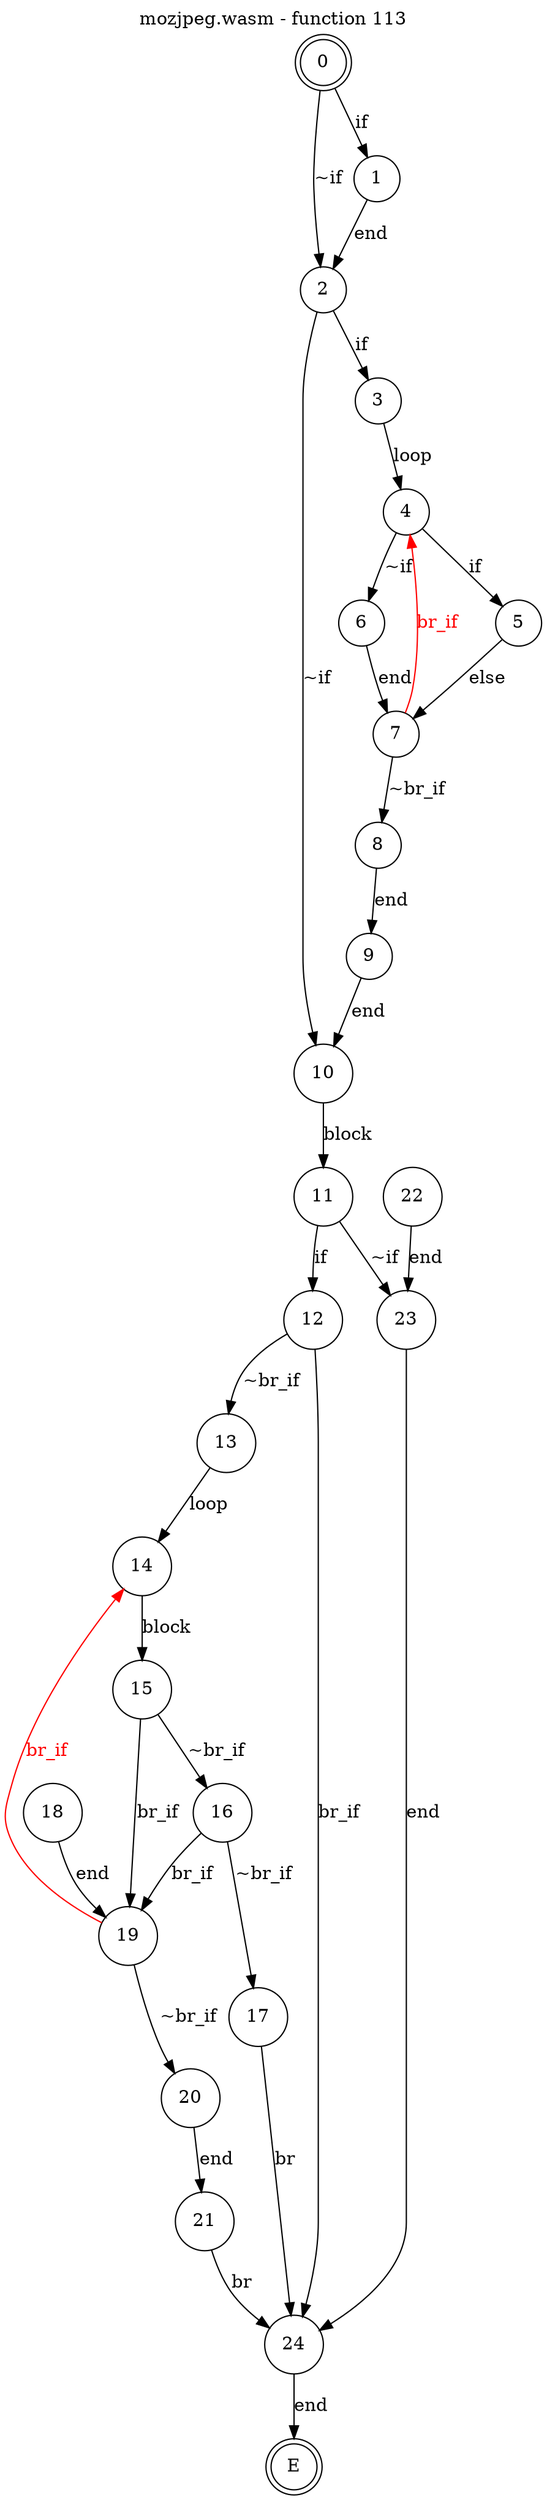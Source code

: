 digraph finite_state_machine {
    label = "mozjpeg.wasm - function 113"
    labelloc =  t
    labelfontsize = 16
    labelfontcolor = black
    labelfontname = "Helvetica"
    node [shape = doublecircle]; 0 E ;
    node [shape = circle];
    0 -> 1[label="if"];
    0 -> 2[label="~if"];
    1 -> 2[label="end"];
    2 -> 3[label="if"];
    2 -> 10[label="~if"];
    3 -> 4[label="loop"];
    4 -> 5[label="if"];
    4 -> 6[label="~if"];
    5 -> 7[label="else"];
    6 -> 7[label="end"];
    7 -> 8[label="~br_if"];
    7 -> 4[color="red" fontcolor="red" label="br_if"];
    8 -> 9[label="end"];
    9 -> 10[label="end"];
    10 -> 11[label="block"];
    11 -> 12[label="if"];
    11 -> 23[label="~if"];
    12 -> 13[label="~br_if"];
    12 -> 24[label="br_if"];
    13 -> 14[label="loop"];
    14 -> 15[label="block"];
    15 -> 16[label="~br_if"];
    15 -> 19[label="br_if"];
    16 -> 17[label="~br_if"];
    16 -> 19[label="br_if"];
    17 -> 24[label="br"];
    18 -> 19[label="end"];
    19 -> 20[label="~br_if"];
    19 -> 14[color="red" fontcolor="red" label="br_if"];
    20 -> 21[label="end"];
    21 -> 24[label="br"];
    22 -> 23[label="end"];
    23 -> 24[label="end"];
    24 -> E[label="end"];
}
